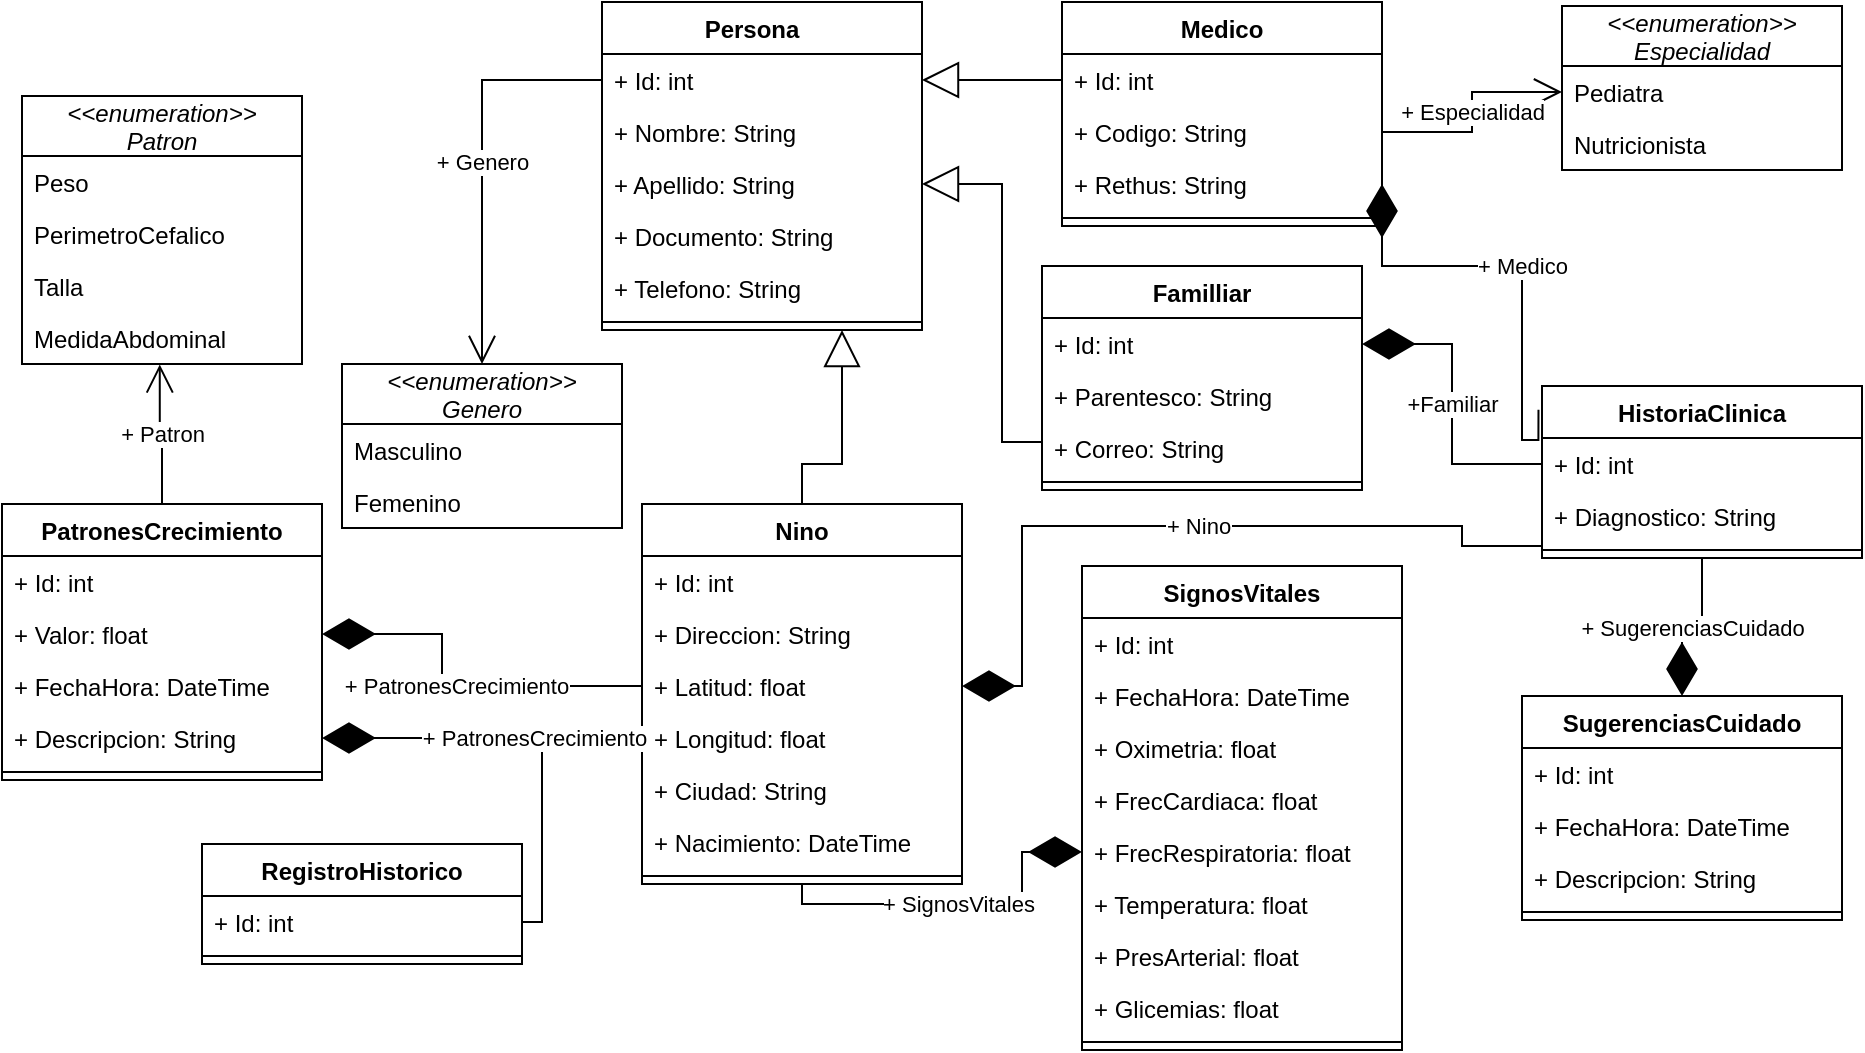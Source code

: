<mxfile version="20.3.0" type="device"><diagram id="C5RBs43oDa-KdzZeNtuy" name="Page-1"><mxGraphModel dx="1200" dy="534" grid="1" gridSize="10" guides="1" tooltips="1" connect="1" arrows="1" fold="1" page="1" pageScale="1" pageWidth="1100" pageHeight="850" math="0" shadow="0"><root><mxCell id="WIyWlLk6GJQsqaUBKTNV-0"/><mxCell id="WIyWlLk6GJQsqaUBKTNV-1" parent="WIyWlLk6GJQsqaUBKTNV-0"/><mxCell id="mv0Xd2_kbe3lZdSi7wFt-0" value="Persona   " style="swimlane;fontStyle=1;align=center;verticalAlign=top;childLayout=stackLayout;horizontal=1;startSize=26;horizontalStack=0;resizeParent=1;resizeParentMax=0;resizeLast=0;collapsible=1;marginBottom=0;" parent="WIyWlLk6GJQsqaUBKTNV-1" vertex="1"><mxGeometry x="360" y="158" width="160" height="164" as="geometry"/></mxCell><mxCell id="mv0Xd2_kbe3lZdSi7wFt-1" value="+ Id: int" style="text;strokeColor=none;fillColor=none;align=left;verticalAlign=top;spacingLeft=4;spacingRight=4;overflow=hidden;rotatable=0;points=[[0,0.5],[1,0.5]];portConstraint=eastwest;" parent="mv0Xd2_kbe3lZdSi7wFt-0" vertex="1"><mxGeometry y="26" width="160" height="26" as="geometry"/></mxCell><mxCell id="mv0Xd2_kbe3lZdSi7wFt-4" value="+ Nombre: String" style="text;strokeColor=none;fillColor=none;align=left;verticalAlign=top;spacingLeft=4;spacingRight=4;overflow=hidden;rotatable=0;points=[[0,0.5],[1,0.5]];portConstraint=eastwest;" parent="mv0Xd2_kbe3lZdSi7wFt-0" vertex="1"><mxGeometry y="52" width="160" height="26" as="geometry"/></mxCell><mxCell id="mv0Xd2_kbe3lZdSi7wFt-6" value="+ Apellido: String" style="text;strokeColor=none;fillColor=none;align=left;verticalAlign=top;spacingLeft=4;spacingRight=4;overflow=hidden;rotatable=0;points=[[0,0.5],[1,0.5]];portConstraint=eastwest;" parent="mv0Xd2_kbe3lZdSi7wFt-0" vertex="1"><mxGeometry y="78" width="160" height="26" as="geometry"/></mxCell><mxCell id="mv0Xd2_kbe3lZdSi7wFt-8" value="+ Documento: String" style="text;strokeColor=none;fillColor=none;align=left;verticalAlign=top;spacingLeft=4;spacingRight=4;overflow=hidden;rotatable=0;points=[[0,0.5],[1,0.5]];portConstraint=eastwest;" parent="mv0Xd2_kbe3lZdSi7wFt-0" vertex="1"><mxGeometry y="104" width="160" height="26" as="geometry"/></mxCell><mxCell id="mv0Xd2_kbe3lZdSi7wFt-14" value="+ Telefono: String" style="text;strokeColor=none;fillColor=none;align=left;verticalAlign=top;spacingLeft=4;spacingRight=4;overflow=hidden;rotatable=0;points=[[0,0.5],[1,0.5]];portConstraint=eastwest;" parent="mv0Xd2_kbe3lZdSi7wFt-0" vertex="1"><mxGeometry y="130" width="160" height="26" as="geometry"/></mxCell><mxCell id="mv0Xd2_kbe3lZdSi7wFt-2" value="" style="line;strokeWidth=1;fillColor=none;align=left;verticalAlign=middle;spacingTop=-1;spacingLeft=3;spacingRight=3;rotatable=0;labelPosition=right;points=[];portConstraint=eastwest;" parent="mv0Xd2_kbe3lZdSi7wFt-0" vertex="1"><mxGeometry y="156" width="160" height="8" as="geometry"/></mxCell><mxCell id="mv0Xd2_kbe3lZdSi7wFt-15" value="Familliar" style="swimlane;fontStyle=1;align=center;verticalAlign=top;childLayout=stackLayout;horizontal=1;startSize=26;horizontalStack=0;resizeParent=1;resizeParentMax=0;resizeLast=0;collapsible=1;marginBottom=0;" parent="WIyWlLk6GJQsqaUBKTNV-1" vertex="1"><mxGeometry x="580" y="290" width="160" height="112" as="geometry"/></mxCell><mxCell id="mv0Xd2_kbe3lZdSi7wFt-16" value="+ Id: int" style="text;strokeColor=none;fillColor=none;align=left;verticalAlign=top;spacingLeft=4;spacingRight=4;overflow=hidden;rotatable=0;points=[[0,0.5],[1,0.5]];portConstraint=eastwest;" parent="mv0Xd2_kbe3lZdSi7wFt-15" vertex="1"><mxGeometry y="26" width="160" height="26" as="geometry"/></mxCell><mxCell id="mv0Xd2_kbe3lZdSi7wFt-17" value="+ Parentesco: String" style="text;strokeColor=none;fillColor=none;align=left;verticalAlign=top;spacingLeft=4;spacingRight=4;overflow=hidden;rotatable=0;points=[[0,0.5],[1,0.5]];portConstraint=eastwest;" parent="mv0Xd2_kbe3lZdSi7wFt-15" vertex="1"><mxGeometry y="52" width="160" height="26" as="geometry"/></mxCell><mxCell id="mv0Xd2_kbe3lZdSi7wFt-18" value="+ Correo: String" style="text;strokeColor=none;fillColor=none;align=left;verticalAlign=top;spacingLeft=4;spacingRight=4;overflow=hidden;rotatable=0;points=[[0,0.5],[1,0.5]];portConstraint=eastwest;" parent="mv0Xd2_kbe3lZdSi7wFt-15" vertex="1"><mxGeometry y="78" width="160" height="26" as="geometry"/></mxCell><mxCell id="mv0Xd2_kbe3lZdSi7wFt-21" value="" style="line;strokeWidth=1;fillColor=none;align=left;verticalAlign=middle;spacingTop=-1;spacingLeft=3;spacingRight=3;rotatable=0;labelPosition=right;points=[];portConstraint=eastwest;" parent="mv0Xd2_kbe3lZdSi7wFt-15" vertex="1"><mxGeometry y="104" width="160" height="8" as="geometry"/></mxCell><mxCell id="mv0Xd2_kbe3lZdSi7wFt-22" value="Medico" style="swimlane;fontStyle=1;align=center;verticalAlign=top;childLayout=stackLayout;horizontal=1;startSize=26;horizontalStack=0;resizeParent=1;resizeParentMax=0;resizeLast=0;collapsible=1;marginBottom=0;" parent="WIyWlLk6GJQsqaUBKTNV-1" vertex="1"><mxGeometry x="590" y="158" width="160" height="112" as="geometry"/></mxCell><mxCell id="mv0Xd2_kbe3lZdSi7wFt-23" value="+ Id: int" style="text;strokeColor=none;fillColor=none;align=left;verticalAlign=top;spacingLeft=4;spacingRight=4;overflow=hidden;rotatable=0;points=[[0,0.5],[1,0.5]];portConstraint=eastwest;" parent="mv0Xd2_kbe3lZdSi7wFt-22" vertex="1"><mxGeometry y="26" width="160" height="26" as="geometry"/></mxCell><mxCell id="mv0Xd2_kbe3lZdSi7wFt-24" value="+ Codigo: String" style="text;strokeColor=none;fillColor=none;align=left;verticalAlign=top;spacingLeft=4;spacingRight=4;overflow=hidden;rotatable=0;points=[[0,0.5],[1,0.5]];portConstraint=eastwest;" parent="mv0Xd2_kbe3lZdSi7wFt-22" vertex="1"><mxGeometry y="52" width="160" height="26" as="geometry"/></mxCell><mxCell id="mv0Xd2_kbe3lZdSi7wFt-25" value="+ Rethus: String" style="text;strokeColor=none;fillColor=none;align=left;verticalAlign=top;spacingLeft=4;spacingRight=4;overflow=hidden;rotatable=0;points=[[0,0.5],[1,0.5]];portConstraint=eastwest;" parent="mv0Xd2_kbe3lZdSi7wFt-22" vertex="1"><mxGeometry y="78" width="160" height="26" as="geometry"/></mxCell><mxCell id="mv0Xd2_kbe3lZdSi7wFt-28" value="" style="line;strokeWidth=1;fillColor=none;align=left;verticalAlign=middle;spacingTop=-1;spacingLeft=3;spacingRight=3;rotatable=0;labelPosition=right;points=[];portConstraint=eastwest;" parent="mv0Xd2_kbe3lZdSi7wFt-22" vertex="1"><mxGeometry y="104" width="160" height="8" as="geometry"/></mxCell><mxCell id="mv0Xd2_kbe3lZdSi7wFt-43" value="&lt;&lt;enumeration&gt;&gt;&#10;Especialidad" style="swimlane;fontStyle=2;childLayout=stackLayout;horizontal=1;startSize=30;fillColor=none;horizontalStack=0;resizeParent=1;resizeParentMax=0;resizeLast=0;collapsible=1;marginBottom=0;" parent="WIyWlLk6GJQsqaUBKTNV-1" vertex="1"><mxGeometry x="840" y="160" width="140" height="82" as="geometry"/></mxCell><mxCell id="mv0Xd2_kbe3lZdSi7wFt-44" value="Pediatra" style="text;strokeColor=none;fillColor=none;align=left;verticalAlign=top;spacingLeft=4;spacingRight=4;overflow=hidden;rotatable=0;points=[[0,0.5],[1,0.5]];portConstraint=eastwest;" parent="mv0Xd2_kbe3lZdSi7wFt-43" vertex="1"><mxGeometry y="30" width="140" height="26" as="geometry"/></mxCell><mxCell id="mv0Xd2_kbe3lZdSi7wFt-45" value="Nutricionista" style="text;strokeColor=none;fillColor=none;align=left;verticalAlign=top;spacingLeft=4;spacingRight=4;overflow=hidden;rotatable=0;points=[[0,0.5],[1,0.5]];portConstraint=eastwest;" parent="mv0Xd2_kbe3lZdSi7wFt-43" vertex="1"><mxGeometry y="56" width="140" height="26" as="geometry"/></mxCell><mxCell id="mv0Xd2_kbe3lZdSi7wFt-49" value="" style="endArrow=block;endSize=16;endFill=0;html=1;rounded=0;entryX=1;entryY=0.5;entryDx=0;entryDy=0;exitX=0;exitY=0.5;exitDx=0;exitDy=0;edgeStyle=orthogonalEdgeStyle;" parent="WIyWlLk6GJQsqaUBKTNV-1" source="mv0Xd2_kbe3lZdSi7wFt-23" target="mv0Xd2_kbe3lZdSi7wFt-1" edge="1"><mxGeometry width="160" relative="1" as="geometry"><mxPoint x="530" y="369" as="sourcePoint"/><mxPoint x="690" y="369" as="targetPoint"/></mxGeometry></mxCell><mxCell id="mv0Xd2_kbe3lZdSi7wFt-50" value="" style="endArrow=block;endSize=16;endFill=0;html=1;rounded=0;entryX=1;entryY=0.5;entryDx=0;entryDy=0;exitX=0;exitY=0.5;exitDx=0;exitDy=0;edgeStyle=orthogonalEdgeStyle;" parent="WIyWlLk6GJQsqaUBKTNV-1" source="mv0Xd2_kbe3lZdSi7wFt-16" target="mv0Xd2_kbe3lZdSi7wFt-6" edge="1"><mxGeometry width="160" relative="1" as="geometry"><mxPoint x="630" y="248" as="sourcePoint"/><mxPoint x="497" y="248" as="targetPoint"/><Array as="points"><mxPoint x="560" y="378"/><mxPoint x="560" y="249"/></Array></mxGeometry></mxCell><mxCell id="mv0Xd2_kbe3lZdSi7wFt-60" value="Nino" style="swimlane;fontStyle=1;align=center;verticalAlign=top;childLayout=stackLayout;horizontal=1;startSize=26;horizontalStack=0;resizeParent=1;resizeParentMax=0;resizeLast=0;collapsible=1;marginBottom=0;" parent="WIyWlLk6GJQsqaUBKTNV-1" vertex="1"><mxGeometry x="380" y="409" width="160" height="190" as="geometry"/></mxCell><mxCell id="mv0Xd2_kbe3lZdSi7wFt-61" value="+ Id: int" style="text;strokeColor=none;fillColor=none;align=left;verticalAlign=top;spacingLeft=4;spacingRight=4;overflow=hidden;rotatable=0;points=[[0,0.5],[1,0.5]];portConstraint=eastwest;" parent="mv0Xd2_kbe3lZdSi7wFt-60" vertex="1"><mxGeometry y="26" width="160" height="26" as="geometry"/></mxCell><mxCell id="mv0Xd2_kbe3lZdSi7wFt-62" value="+ Direccion: String" style="text;strokeColor=none;fillColor=none;align=left;verticalAlign=top;spacingLeft=4;spacingRight=4;overflow=hidden;rotatable=0;points=[[0,0.5],[1,0.5]];portConstraint=eastwest;" parent="mv0Xd2_kbe3lZdSi7wFt-60" vertex="1"><mxGeometry y="52" width="160" height="26" as="geometry"/></mxCell><mxCell id="mv0Xd2_kbe3lZdSi7wFt-63" value="+ Latitud: float" style="text;strokeColor=none;fillColor=none;align=left;verticalAlign=top;spacingLeft=4;spacingRight=4;overflow=hidden;rotatable=0;points=[[0,0.5],[1,0.5]];portConstraint=eastwest;" parent="mv0Xd2_kbe3lZdSi7wFt-60" vertex="1"><mxGeometry y="78" width="160" height="26" as="geometry"/></mxCell><mxCell id="mv0Xd2_kbe3lZdSi7wFt-64" value="+ Longitud: float" style="text;strokeColor=none;fillColor=none;align=left;verticalAlign=top;spacingLeft=4;spacingRight=4;overflow=hidden;rotatable=0;points=[[0,0.5],[1,0.5]];portConstraint=eastwest;" parent="mv0Xd2_kbe3lZdSi7wFt-60" vertex="1"><mxGeometry y="104" width="160" height="26" as="geometry"/></mxCell><mxCell id="mv0Xd2_kbe3lZdSi7wFt-65" value="+ Ciudad: String" style="text;strokeColor=none;fillColor=none;align=left;verticalAlign=top;spacingLeft=4;spacingRight=4;overflow=hidden;rotatable=0;points=[[0,0.5],[1,0.5]];portConstraint=eastwest;" parent="mv0Xd2_kbe3lZdSi7wFt-60" vertex="1"><mxGeometry y="130" width="160" height="26" as="geometry"/></mxCell><mxCell id="mv0Xd2_kbe3lZdSi7wFt-67" value="+ Nacimiento: DateTime" style="text;strokeColor=none;fillColor=none;align=left;verticalAlign=top;spacingLeft=4;spacingRight=4;overflow=hidden;rotatable=0;points=[[0,0.5],[1,0.5]];portConstraint=eastwest;" parent="mv0Xd2_kbe3lZdSi7wFt-60" vertex="1"><mxGeometry y="156" width="160" height="26" as="geometry"/></mxCell><mxCell id="mv0Xd2_kbe3lZdSi7wFt-66" value="" style="line;strokeWidth=1;fillColor=none;align=left;verticalAlign=middle;spacingTop=-1;spacingLeft=3;spacingRight=3;rotatable=0;labelPosition=right;points=[];portConstraint=eastwest;" parent="mv0Xd2_kbe3lZdSi7wFt-60" vertex="1"><mxGeometry y="182" width="160" height="8" as="geometry"/></mxCell><mxCell id="mv0Xd2_kbe3lZdSi7wFt-68" value="" style="endArrow=block;endSize=16;endFill=0;html=1;rounded=0;entryX=0.75;entryY=1;entryDx=0;entryDy=0;exitX=0.5;exitY=0;exitDx=0;exitDy=0;edgeStyle=orthogonalEdgeStyle;" parent="WIyWlLk6GJQsqaUBKTNV-1" source="mv0Xd2_kbe3lZdSi7wFt-60" target="mv0Xd2_kbe3lZdSi7wFt-0" edge="1"><mxGeometry width="160" relative="1" as="geometry"><mxPoint x="483" y="467" as="sourcePoint"/><mxPoint x="390" y="379.0" as="targetPoint"/><Array as="points"><mxPoint x="460" y="389"/><mxPoint x="480" y="389"/></Array></mxGeometry></mxCell><mxCell id="mv0Xd2_kbe3lZdSi7wFt-69" value="&lt;&lt;enumeration&gt;&gt;&#10;Patron" style="swimlane;fontStyle=2;childLayout=stackLayout;horizontal=1;startSize=30;fillColor=none;horizontalStack=0;resizeParent=1;resizeParentMax=0;resizeLast=0;collapsible=1;marginBottom=0;" parent="WIyWlLk6GJQsqaUBKTNV-1" vertex="1"><mxGeometry x="70" y="205" width="140" height="134" as="geometry"/></mxCell><mxCell id="mv0Xd2_kbe3lZdSi7wFt-70" value="Peso" style="text;strokeColor=none;fillColor=none;align=left;verticalAlign=top;spacingLeft=4;spacingRight=4;overflow=hidden;rotatable=0;points=[[0,0.5],[1,0.5]];portConstraint=eastwest;" parent="mv0Xd2_kbe3lZdSi7wFt-69" vertex="1"><mxGeometry y="30" width="140" height="26" as="geometry"/></mxCell><mxCell id="mv0Xd2_kbe3lZdSi7wFt-93" value="PerimetroCefalico" style="text;strokeColor=none;fillColor=none;align=left;verticalAlign=top;spacingLeft=4;spacingRight=4;overflow=hidden;rotatable=0;points=[[0,0.5],[1,0.5]];portConstraint=eastwest;" parent="mv0Xd2_kbe3lZdSi7wFt-69" vertex="1"><mxGeometry y="56" width="140" height="26" as="geometry"/></mxCell><mxCell id="mv0Xd2_kbe3lZdSi7wFt-95" value="Talla" style="text;strokeColor=none;fillColor=none;align=left;verticalAlign=top;spacingLeft=4;spacingRight=4;overflow=hidden;rotatable=0;points=[[0,0.5],[1,0.5]];portConstraint=eastwest;" parent="mv0Xd2_kbe3lZdSi7wFt-69" vertex="1"><mxGeometry y="82" width="140" height="26" as="geometry"/></mxCell><mxCell id="mv0Xd2_kbe3lZdSi7wFt-71" value="MedidaAbdominal" style="text;strokeColor=none;fillColor=none;align=left;verticalAlign=top;spacingLeft=4;spacingRight=4;overflow=hidden;rotatable=0;points=[[0,0.5],[1,0.5]];portConstraint=eastwest;" parent="mv0Xd2_kbe3lZdSi7wFt-69" vertex="1"><mxGeometry y="108" width="140" height="26" as="geometry"/></mxCell><mxCell id="mv0Xd2_kbe3lZdSi7wFt-72" value="HistoriaClinica" style="swimlane;fontStyle=1;align=center;verticalAlign=top;childLayout=stackLayout;horizontal=1;startSize=26;horizontalStack=0;resizeParent=1;resizeParentMax=0;resizeLast=0;collapsible=1;marginBottom=0;" parent="WIyWlLk6GJQsqaUBKTNV-1" vertex="1"><mxGeometry x="830" y="350" width="160" height="86" as="geometry"/></mxCell><mxCell id="mv0Xd2_kbe3lZdSi7wFt-73" value="+ Id: int" style="text;strokeColor=none;fillColor=none;align=left;verticalAlign=top;spacingLeft=4;spacingRight=4;overflow=hidden;rotatable=0;points=[[0,0.5],[1,0.5]];portConstraint=eastwest;" parent="mv0Xd2_kbe3lZdSi7wFt-72" vertex="1"><mxGeometry y="26" width="160" height="26" as="geometry"/></mxCell><mxCell id="mv0Xd2_kbe3lZdSi7wFt-74" value="+ Diagnostico: String" style="text;strokeColor=none;fillColor=none;align=left;verticalAlign=top;spacingLeft=4;spacingRight=4;overflow=hidden;rotatable=0;points=[[0,0.5],[1,0.5]];portConstraint=eastwest;" parent="mv0Xd2_kbe3lZdSi7wFt-72" vertex="1"><mxGeometry y="52" width="160" height="26" as="geometry"/></mxCell><mxCell id="mv0Xd2_kbe3lZdSi7wFt-76" value="" style="line;strokeWidth=1;fillColor=none;align=left;verticalAlign=middle;spacingTop=-1;spacingLeft=3;spacingRight=3;rotatable=0;labelPosition=right;points=[];portConstraint=eastwest;" parent="mv0Xd2_kbe3lZdSi7wFt-72" vertex="1"><mxGeometry y="78" width="160" height="8" as="geometry"/></mxCell><mxCell id="mv0Xd2_kbe3lZdSi7wFt-77" value="+ Medico" style="endArrow=diamondThin;endFill=1;endSize=24;html=1;rounded=0;entryX=1;entryY=0.5;entryDx=0;entryDy=0;exitX=-0.011;exitY=0.138;exitDx=0;exitDy=0;exitPerimeter=0;edgeStyle=orthogonalEdgeStyle;" parent="WIyWlLk6GJQsqaUBKTNV-1" source="mv0Xd2_kbe3lZdSi7wFt-72" target="mv0Xd2_kbe3lZdSi7wFt-25" edge="1"><mxGeometry width="160" relative="1" as="geometry"><mxPoint x="680" y="439" as="sourcePoint"/><mxPoint x="840" y="439" as="targetPoint"/><Array as="points"><mxPoint x="820" y="377"/><mxPoint x="820" y="290"/></Array></mxGeometry></mxCell><mxCell id="mv0Xd2_kbe3lZdSi7wFt-78" value="+Familiar" style="endArrow=diamondThin;endFill=1;endSize=24;html=1;rounded=0;entryX=1;entryY=0.5;entryDx=0;entryDy=0;exitX=0;exitY=0.5;exitDx=0;exitDy=0;edgeStyle=orthogonalEdgeStyle;" parent="WIyWlLk6GJQsqaUBKTNV-1" source="mv0Xd2_kbe3lZdSi7wFt-73" target="mv0Xd2_kbe3lZdSi7wFt-16" edge="1"><mxGeometry width="160" relative="1" as="geometry"><mxPoint x="888.24" y="386.868" as="sourcePoint"/><mxPoint x="750" y="300.0" as="targetPoint"/></mxGeometry></mxCell><mxCell id="mv0Xd2_kbe3lZdSi7wFt-79" value="+ Nino" style="endArrow=diamondThin;endFill=1;endSize=24;html=1;rounded=0;entryX=1;entryY=0.5;entryDx=0;entryDy=0;exitX=0;exitY=0.5;exitDx=0;exitDy=0;edgeStyle=orthogonalEdgeStyle;" parent="WIyWlLk6GJQsqaUBKTNV-1" source="mv0Xd2_kbe3lZdSi7wFt-74" target="mv0Xd2_kbe3lZdSi7wFt-63" edge="1"><mxGeometry width="160" relative="1" as="geometry"><mxPoint x="890" y="414" as="sourcePoint"/><mxPoint x="750" y="388" as="targetPoint"/><Array as="points"><mxPoint x="790" y="430"/><mxPoint x="790" y="420"/><mxPoint x="570" y="420"/><mxPoint x="570" y="500"/></Array></mxGeometry></mxCell><mxCell id="mv0Xd2_kbe3lZdSi7wFt-80" value="SugerenciasCuidado" style="swimlane;fontStyle=1;align=center;verticalAlign=top;childLayout=stackLayout;horizontal=1;startSize=26;horizontalStack=0;resizeParent=1;resizeParentMax=0;resizeLast=0;collapsible=1;marginBottom=0;" parent="WIyWlLk6GJQsqaUBKTNV-1" vertex="1"><mxGeometry x="820" y="505" width="160" height="112" as="geometry"/></mxCell><mxCell id="mv0Xd2_kbe3lZdSi7wFt-81" value="+ Id: int" style="text;strokeColor=none;fillColor=none;align=left;verticalAlign=top;spacingLeft=4;spacingRight=4;overflow=hidden;rotatable=0;points=[[0,0.5],[1,0.5]];portConstraint=eastwest;" parent="mv0Xd2_kbe3lZdSi7wFt-80" vertex="1"><mxGeometry y="26" width="160" height="26" as="geometry"/></mxCell><mxCell id="mv0Xd2_kbe3lZdSi7wFt-84" value="+ FechaHora: DateTime" style="text;strokeColor=none;fillColor=none;align=left;verticalAlign=top;spacingLeft=4;spacingRight=4;overflow=hidden;rotatable=0;points=[[0,0.5],[1,0.5]];portConstraint=eastwest;" parent="mv0Xd2_kbe3lZdSi7wFt-80" vertex="1"><mxGeometry y="52" width="160" height="26" as="geometry"/></mxCell><mxCell id="mv0Xd2_kbe3lZdSi7wFt-82" value="+ Descripcion: String" style="text;strokeColor=none;fillColor=none;align=left;verticalAlign=top;spacingLeft=4;spacingRight=4;overflow=hidden;rotatable=0;points=[[0,0.5],[1,0.5]];portConstraint=eastwest;" parent="mv0Xd2_kbe3lZdSi7wFt-80" vertex="1"><mxGeometry y="78" width="160" height="26" as="geometry"/></mxCell><mxCell id="mv0Xd2_kbe3lZdSi7wFt-83" value="" style="line;strokeWidth=1;fillColor=none;align=left;verticalAlign=middle;spacingTop=-1;spacingLeft=3;spacingRight=3;rotatable=0;labelPosition=right;points=[];portConstraint=eastwest;" parent="mv0Xd2_kbe3lZdSi7wFt-80" vertex="1"><mxGeometry y="104" width="160" height="8" as="geometry"/></mxCell><mxCell id="mv0Xd2_kbe3lZdSi7wFt-85" value="+ SugerenciasCuidado" style="endArrow=diamondThin;endFill=1;endSize=24;html=1;rounded=0;entryX=0.5;entryY=0;entryDx=0;entryDy=0;exitX=0.5;exitY=1;exitDx=0;exitDy=0;edgeStyle=orthogonalEdgeStyle;" parent="WIyWlLk6GJQsqaUBKTNV-1" source="mv0Xd2_kbe3lZdSi7wFt-72" target="mv0Xd2_kbe3lZdSi7wFt-80" edge="1"><mxGeometry width="160" relative="1" as="geometry"><mxPoint x="680" y="529" as="sourcePoint"/><mxPoint x="840" y="529" as="targetPoint"/></mxGeometry></mxCell><mxCell id="mv0Xd2_kbe3lZdSi7wFt-86" value="+ Especialidad" style="endArrow=open;endFill=1;endSize=12;html=1;rounded=0;entryX=0;entryY=0.5;entryDx=0;entryDy=0;exitX=1;exitY=0.5;exitDx=0;exitDy=0;edgeStyle=orthogonalEdgeStyle;" parent="WIyWlLk6GJQsqaUBKTNV-1" source="mv0Xd2_kbe3lZdSi7wFt-24" target="mv0Xd2_kbe3lZdSi7wFt-44" edge="1"><mxGeometry width="160" relative="1" as="geometry"><mxPoint x="680" y="254.55" as="sourcePoint"/><mxPoint x="840" y="254.55" as="targetPoint"/></mxGeometry></mxCell><mxCell id="mv0Xd2_kbe3lZdSi7wFt-87" value="PatronesCrecimiento" style="swimlane;fontStyle=1;align=center;verticalAlign=top;childLayout=stackLayout;horizontal=1;startSize=26;horizontalStack=0;resizeParent=1;resizeParentMax=0;resizeLast=0;collapsible=1;marginBottom=0;" parent="WIyWlLk6GJQsqaUBKTNV-1" vertex="1"><mxGeometry x="60" y="409" width="160" height="138" as="geometry"/></mxCell><mxCell id="mv0Xd2_kbe3lZdSi7wFt-88" value="+ Id: int" style="text;strokeColor=none;fillColor=none;align=left;verticalAlign=top;spacingLeft=4;spacingRight=4;overflow=hidden;rotatable=0;points=[[0,0.5],[1,0.5]];portConstraint=eastwest;" parent="mv0Xd2_kbe3lZdSi7wFt-87" vertex="1"><mxGeometry y="26" width="160" height="26" as="geometry"/></mxCell><mxCell id="mv0Xd2_kbe3lZdSi7wFt-92" value="+ Valor: float" style="text;strokeColor=none;fillColor=none;align=left;verticalAlign=top;spacingLeft=4;spacingRight=4;overflow=hidden;rotatable=0;points=[[0,0.5],[1,0.5]];portConstraint=eastwest;" parent="mv0Xd2_kbe3lZdSi7wFt-87" vertex="1"><mxGeometry y="52" width="160" height="26" as="geometry"/></mxCell><mxCell id="mv0Xd2_kbe3lZdSi7wFt-89" value="+ FechaHora: DateTime" style="text;strokeColor=none;fillColor=none;align=left;verticalAlign=top;spacingLeft=4;spacingRight=4;overflow=hidden;rotatable=0;points=[[0,0.5],[1,0.5]];portConstraint=eastwest;" parent="mv0Xd2_kbe3lZdSi7wFt-87" vertex="1"><mxGeometry y="78" width="160" height="26" as="geometry"/></mxCell><mxCell id="mv0Xd2_kbe3lZdSi7wFt-90" value="+ Descripcion: String" style="text;strokeColor=none;fillColor=none;align=left;verticalAlign=top;spacingLeft=4;spacingRight=4;overflow=hidden;rotatable=0;points=[[0,0.5],[1,0.5]];portConstraint=eastwest;" parent="mv0Xd2_kbe3lZdSi7wFt-87" vertex="1"><mxGeometry y="104" width="160" height="26" as="geometry"/></mxCell><mxCell id="mv0Xd2_kbe3lZdSi7wFt-91" value="" style="line;strokeWidth=1;fillColor=none;align=left;verticalAlign=middle;spacingTop=-1;spacingLeft=3;spacingRight=3;rotatable=0;labelPosition=right;points=[];portConstraint=eastwest;" parent="mv0Xd2_kbe3lZdSi7wFt-87" vertex="1"><mxGeometry y="130" width="160" height="8" as="geometry"/></mxCell><mxCell id="mv0Xd2_kbe3lZdSi7wFt-96" value="+ Patron" style="endArrow=open;endFill=1;endSize=12;html=1;rounded=0;exitX=0.5;exitY=0;exitDx=0;exitDy=0;entryX=0.492;entryY=1.008;entryDx=0;entryDy=0;entryPerimeter=0;edgeStyle=orthogonalEdgeStyle;" parent="WIyWlLk6GJQsqaUBKTNV-1" source="mv0Xd2_kbe3lZdSi7wFt-87" target="mv0Xd2_kbe3lZdSi7wFt-71" edge="1"><mxGeometry width="160" relative="1" as="geometry"><mxPoint x="240" y="589" as="sourcePoint"/><mxPoint x="400" y="589" as="targetPoint"/></mxGeometry></mxCell><mxCell id="mv0Xd2_kbe3lZdSi7wFt-97" value="+ PatronesCrecimiento" style="endArrow=diamondThin;endFill=1;endSize=24;html=1;rounded=0;entryX=1;entryY=0.5;entryDx=0;entryDy=0;exitX=0;exitY=0.5;exitDx=0;exitDy=0;edgeStyle=orthogonalEdgeStyle;" parent="WIyWlLk6GJQsqaUBKTNV-1" source="mv0Xd2_kbe3lZdSi7wFt-63" target="mv0Xd2_kbe3lZdSi7wFt-92" edge="1"><mxGeometry width="160" relative="1" as="geometry"><mxPoint x="240" y="589" as="sourcePoint"/><mxPoint x="400" y="589" as="targetPoint"/><Array as="points"><mxPoint x="280" y="500"/><mxPoint x="280" y="474"/></Array></mxGeometry></mxCell><mxCell id="mv0Xd2_kbe3lZdSi7wFt-98" value="RegistroHistorico" style="swimlane;fontStyle=1;align=center;verticalAlign=top;childLayout=stackLayout;horizontal=1;startSize=26;horizontalStack=0;resizeParent=1;resizeParentMax=0;resizeLast=0;collapsible=1;marginBottom=0;" parent="WIyWlLk6GJQsqaUBKTNV-1" vertex="1"><mxGeometry x="160" y="579" width="160" height="60" as="geometry"/></mxCell><mxCell id="mv0Xd2_kbe3lZdSi7wFt-99" value="+ Id: int" style="text;strokeColor=none;fillColor=none;align=left;verticalAlign=top;spacingLeft=4;spacingRight=4;overflow=hidden;rotatable=0;points=[[0,0.5],[1,0.5]];portConstraint=eastwest;" parent="mv0Xd2_kbe3lZdSi7wFt-98" vertex="1"><mxGeometry y="26" width="160" height="26" as="geometry"/></mxCell><mxCell id="mv0Xd2_kbe3lZdSi7wFt-103" value="" style="line;strokeWidth=1;fillColor=none;align=left;verticalAlign=middle;spacingTop=-1;spacingLeft=3;spacingRight=3;rotatable=0;labelPosition=right;points=[];portConstraint=eastwest;" parent="mv0Xd2_kbe3lZdSi7wFt-98" vertex="1"><mxGeometry y="52" width="160" height="8" as="geometry"/></mxCell><mxCell id="mv0Xd2_kbe3lZdSi7wFt-104" value="+ PatronesCrecimiento" style="endArrow=diamondThin;endFill=1;endSize=24;html=1;rounded=0;entryX=1;entryY=0.5;entryDx=0;entryDy=0;exitX=1;exitY=0.5;exitDx=0;exitDy=0;edgeStyle=orthogonalEdgeStyle;" parent="WIyWlLk6GJQsqaUBKTNV-1" source="mv0Xd2_kbe3lZdSi7wFt-99" target="mv0Xd2_kbe3lZdSi7wFt-90" edge="1"><mxGeometry width="160" relative="1" as="geometry"><mxPoint x="240" y="669" as="sourcePoint"/><mxPoint x="400" y="669" as="targetPoint"/><Array as="points"><mxPoint x="330" y="618"/><mxPoint x="330" y="526"/></Array></mxGeometry></mxCell><mxCell id="mv0Xd2_kbe3lZdSi7wFt-105" value="&lt;&lt;enumeration&gt;&gt;&#10;Genero" style="swimlane;fontStyle=2;childLayout=stackLayout;horizontal=1;startSize=30;fillColor=none;horizontalStack=0;resizeParent=1;resizeParentMax=0;resizeLast=0;collapsible=1;marginBottom=0;" parent="WIyWlLk6GJQsqaUBKTNV-1" vertex="1"><mxGeometry x="230" y="339" width="140" height="82" as="geometry"/></mxCell><mxCell id="mv0Xd2_kbe3lZdSi7wFt-106" value="Masculino" style="text;strokeColor=none;fillColor=none;align=left;verticalAlign=top;spacingLeft=4;spacingRight=4;overflow=hidden;rotatable=0;points=[[0,0.5],[1,0.5]];portConstraint=eastwest;" parent="mv0Xd2_kbe3lZdSi7wFt-105" vertex="1"><mxGeometry y="30" width="140" height="26" as="geometry"/></mxCell><mxCell id="mv0Xd2_kbe3lZdSi7wFt-107" value="Femenino" style="text;strokeColor=none;fillColor=none;align=left;verticalAlign=top;spacingLeft=4;spacingRight=4;overflow=hidden;rotatable=0;points=[[0,0.5],[1,0.5]];portConstraint=eastwest;" parent="mv0Xd2_kbe3lZdSi7wFt-105" vertex="1"><mxGeometry y="56" width="140" height="26" as="geometry"/></mxCell><mxCell id="mv0Xd2_kbe3lZdSi7wFt-108" value="+ Genero" style="endArrow=open;endFill=1;endSize=12;html=1;rounded=0;entryX=0.5;entryY=0;entryDx=0;entryDy=0;exitX=0;exitY=0.5;exitDx=0;exitDy=0;edgeStyle=orthogonalEdgeStyle;" parent="WIyWlLk6GJQsqaUBKTNV-1" source="mv0Xd2_kbe3lZdSi7wFt-1" target="mv0Xd2_kbe3lZdSi7wFt-105" edge="1"><mxGeometry width="160" relative="1" as="geometry"><mxPoint x="370" y="280" as="sourcePoint"/><mxPoint x="530" y="280" as="targetPoint"/></mxGeometry></mxCell><mxCell id="8sE6_ga-ClNzxS4Uz-i1-0" value="SignosVitales" style="swimlane;fontStyle=1;align=center;verticalAlign=top;childLayout=stackLayout;horizontal=1;startSize=26;horizontalStack=0;resizeParent=1;resizeParentMax=0;resizeLast=0;collapsible=1;marginBottom=0;" vertex="1" parent="WIyWlLk6GJQsqaUBKTNV-1"><mxGeometry x="600" y="440" width="160" height="242" as="geometry"/></mxCell><mxCell id="8sE6_ga-ClNzxS4Uz-i1-1" value="+ Id: int" style="text;strokeColor=none;fillColor=none;align=left;verticalAlign=top;spacingLeft=4;spacingRight=4;overflow=hidden;rotatable=0;points=[[0,0.5],[1,0.5]];portConstraint=eastwest;" vertex="1" parent="8sE6_ga-ClNzxS4Uz-i1-0"><mxGeometry y="26" width="160" height="26" as="geometry"/></mxCell><mxCell id="8sE6_ga-ClNzxS4Uz-i1-2" value="+ FechaHora: DateTime" style="text;strokeColor=none;fillColor=none;align=left;verticalAlign=top;spacingLeft=4;spacingRight=4;overflow=hidden;rotatable=0;points=[[0,0.5],[1,0.5]];portConstraint=eastwest;" vertex="1" parent="8sE6_ga-ClNzxS4Uz-i1-0"><mxGeometry y="52" width="160" height="26" as="geometry"/></mxCell><mxCell id="8sE6_ga-ClNzxS4Uz-i1-3" value="+ Oximetria: float" style="text;strokeColor=none;fillColor=none;align=left;verticalAlign=top;spacingLeft=4;spacingRight=4;overflow=hidden;rotatable=0;points=[[0,0.5],[1,0.5]];portConstraint=eastwest;" vertex="1" parent="8sE6_ga-ClNzxS4Uz-i1-0"><mxGeometry y="78" width="160" height="26" as="geometry"/></mxCell><mxCell id="8sE6_ga-ClNzxS4Uz-i1-7" value="+ FrecCardiaca: float" style="text;strokeColor=none;fillColor=none;align=left;verticalAlign=top;spacingLeft=4;spacingRight=4;overflow=hidden;rotatable=0;points=[[0,0.5],[1,0.5]];portConstraint=eastwest;" vertex="1" parent="8sE6_ga-ClNzxS4Uz-i1-0"><mxGeometry y="104" width="160" height="26" as="geometry"/></mxCell><mxCell id="8sE6_ga-ClNzxS4Uz-i1-8" value="+ FrecRespiratoria: float" style="text;strokeColor=none;fillColor=none;align=left;verticalAlign=top;spacingLeft=4;spacingRight=4;overflow=hidden;rotatable=0;points=[[0,0.5],[1,0.5]];portConstraint=eastwest;" vertex="1" parent="8sE6_ga-ClNzxS4Uz-i1-0"><mxGeometry y="130" width="160" height="26" as="geometry"/></mxCell><mxCell id="8sE6_ga-ClNzxS4Uz-i1-9" value="+ Temperatura: float" style="text;strokeColor=none;fillColor=none;align=left;verticalAlign=top;spacingLeft=4;spacingRight=4;overflow=hidden;rotatable=0;points=[[0,0.5],[1,0.5]];portConstraint=eastwest;" vertex="1" parent="8sE6_ga-ClNzxS4Uz-i1-0"><mxGeometry y="156" width="160" height="26" as="geometry"/></mxCell><mxCell id="8sE6_ga-ClNzxS4Uz-i1-10" value="+ PresArterial: float" style="text;strokeColor=none;fillColor=none;align=left;verticalAlign=top;spacingLeft=4;spacingRight=4;overflow=hidden;rotatable=0;points=[[0,0.5],[1,0.5]];portConstraint=eastwest;" vertex="1" parent="8sE6_ga-ClNzxS4Uz-i1-0"><mxGeometry y="182" width="160" height="26" as="geometry"/></mxCell><mxCell id="8sE6_ga-ClNzxS4Uz-i1-11" value="+ Glicemias: float" style="text;strokeColor=none;fillColor=none;align=left;verticalAlign=top;spacingLeft=4;spacingRight=4;overflow=hidden;rotatable=0;points=[[0,0.5],[1,0.5]];portConstraint=eastwest;" vertex="1" parent="8sE6_ga-ClNzxS4Uz-i1-0"><mxGeometry y="208" width="160" height="26" as="geometry"/></mxCell><mxCell id="8sE6_ga-ClNzxS4Uz-i1-4" value="" style="line;strokeWidth=1;fillColor=none;align=left;verticalAlign=middle;spacingTop=-1;spacingLeft=3;spacingRight=3;rotatable=0;labelPosition=right;points=[];portConstraint=eastwest;" vertex="1" parent="8sE6_ga-ClNzxS4Uz-i1-0"><mxGeometry y="234" width="160" height="8" as="geometry"/></mxCell><mxCell id="8sE6_ga-ClNzxS4Uz-i1-12" value="+ SignosVitales" style="endArrow=diamondThin;endFill=1;endSize=24;html=1;rounded=0;exitX=0.5;exitY=1;exitDx=0;exitDy=0;entryX=0;entryY=0.5;entryDx=0;entryDy=0;edgeStyle=orthogonalEdgeStyle;" edge="1" parent="WIyWlLk6GJQsqaUBKTNV-1" source="mv0Xd2_kbe3lZdSi7wFt-60" target="8sE6_ga-ClNzxS4Uz-i1-8"><mxGeometry width="160" relative="1" as="geometry"><mxPoint x="420" y="690" as="sourcePoint"/><mxPoint x="580" y="690" as="targetPoint"/></mxGeometry></mxCell></root></mxGraphModel></diagram></mxfile>